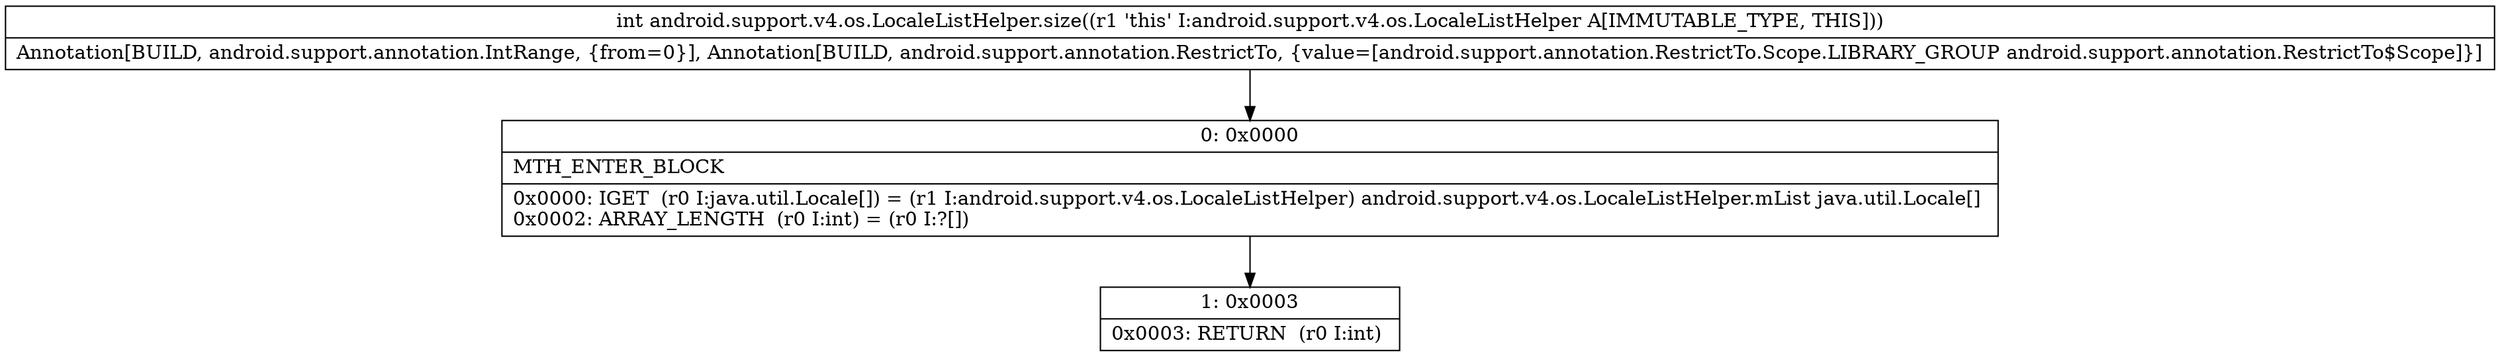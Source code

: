 digraph "CFG forandroid.support.v4.os.LocaleListHelper.size()I" {
Node_0 [shape=record,label="{0\:\ 0x0000|MTH_ENTER_BLOCK\l|0x0000: IGET  (r0 I:java.util.Locale[]) = (r1 I:android.support.v4.os.LocaleListHelper) android.support.v4.os.LocaleListHelper.mList java.util.Locale[] \l0x0002: ARRAY_LENGTH  (r0 I:int) = (r0 I:?[]) \l}"];
Node_1 [shape=record,label="{1\:\ 0x0003|0x0003: RETURN  (r0 I:int) \l}"];
MethodNode[shape=record,label="{int android.support.v4.os.LocaleListHelper.size((r1 'this' I:android.support.v4.os.LocaleListHelper A[IMMUTABLE_TYPE, THIS]))  | Annotation[BUILD, android.support.annotation.IntRange, \{from=0\}], Annotation[BUILD, android.support.annotation.RestrictTo, \{value=[android.support.annotation.RestrictTo.Scope.LIBRARY_GROUP android.support.annotation.RestrictTo$Scope]\}]\l}"];
MethodNode -> Node_0;
Node_0 -> Node_1;
}


